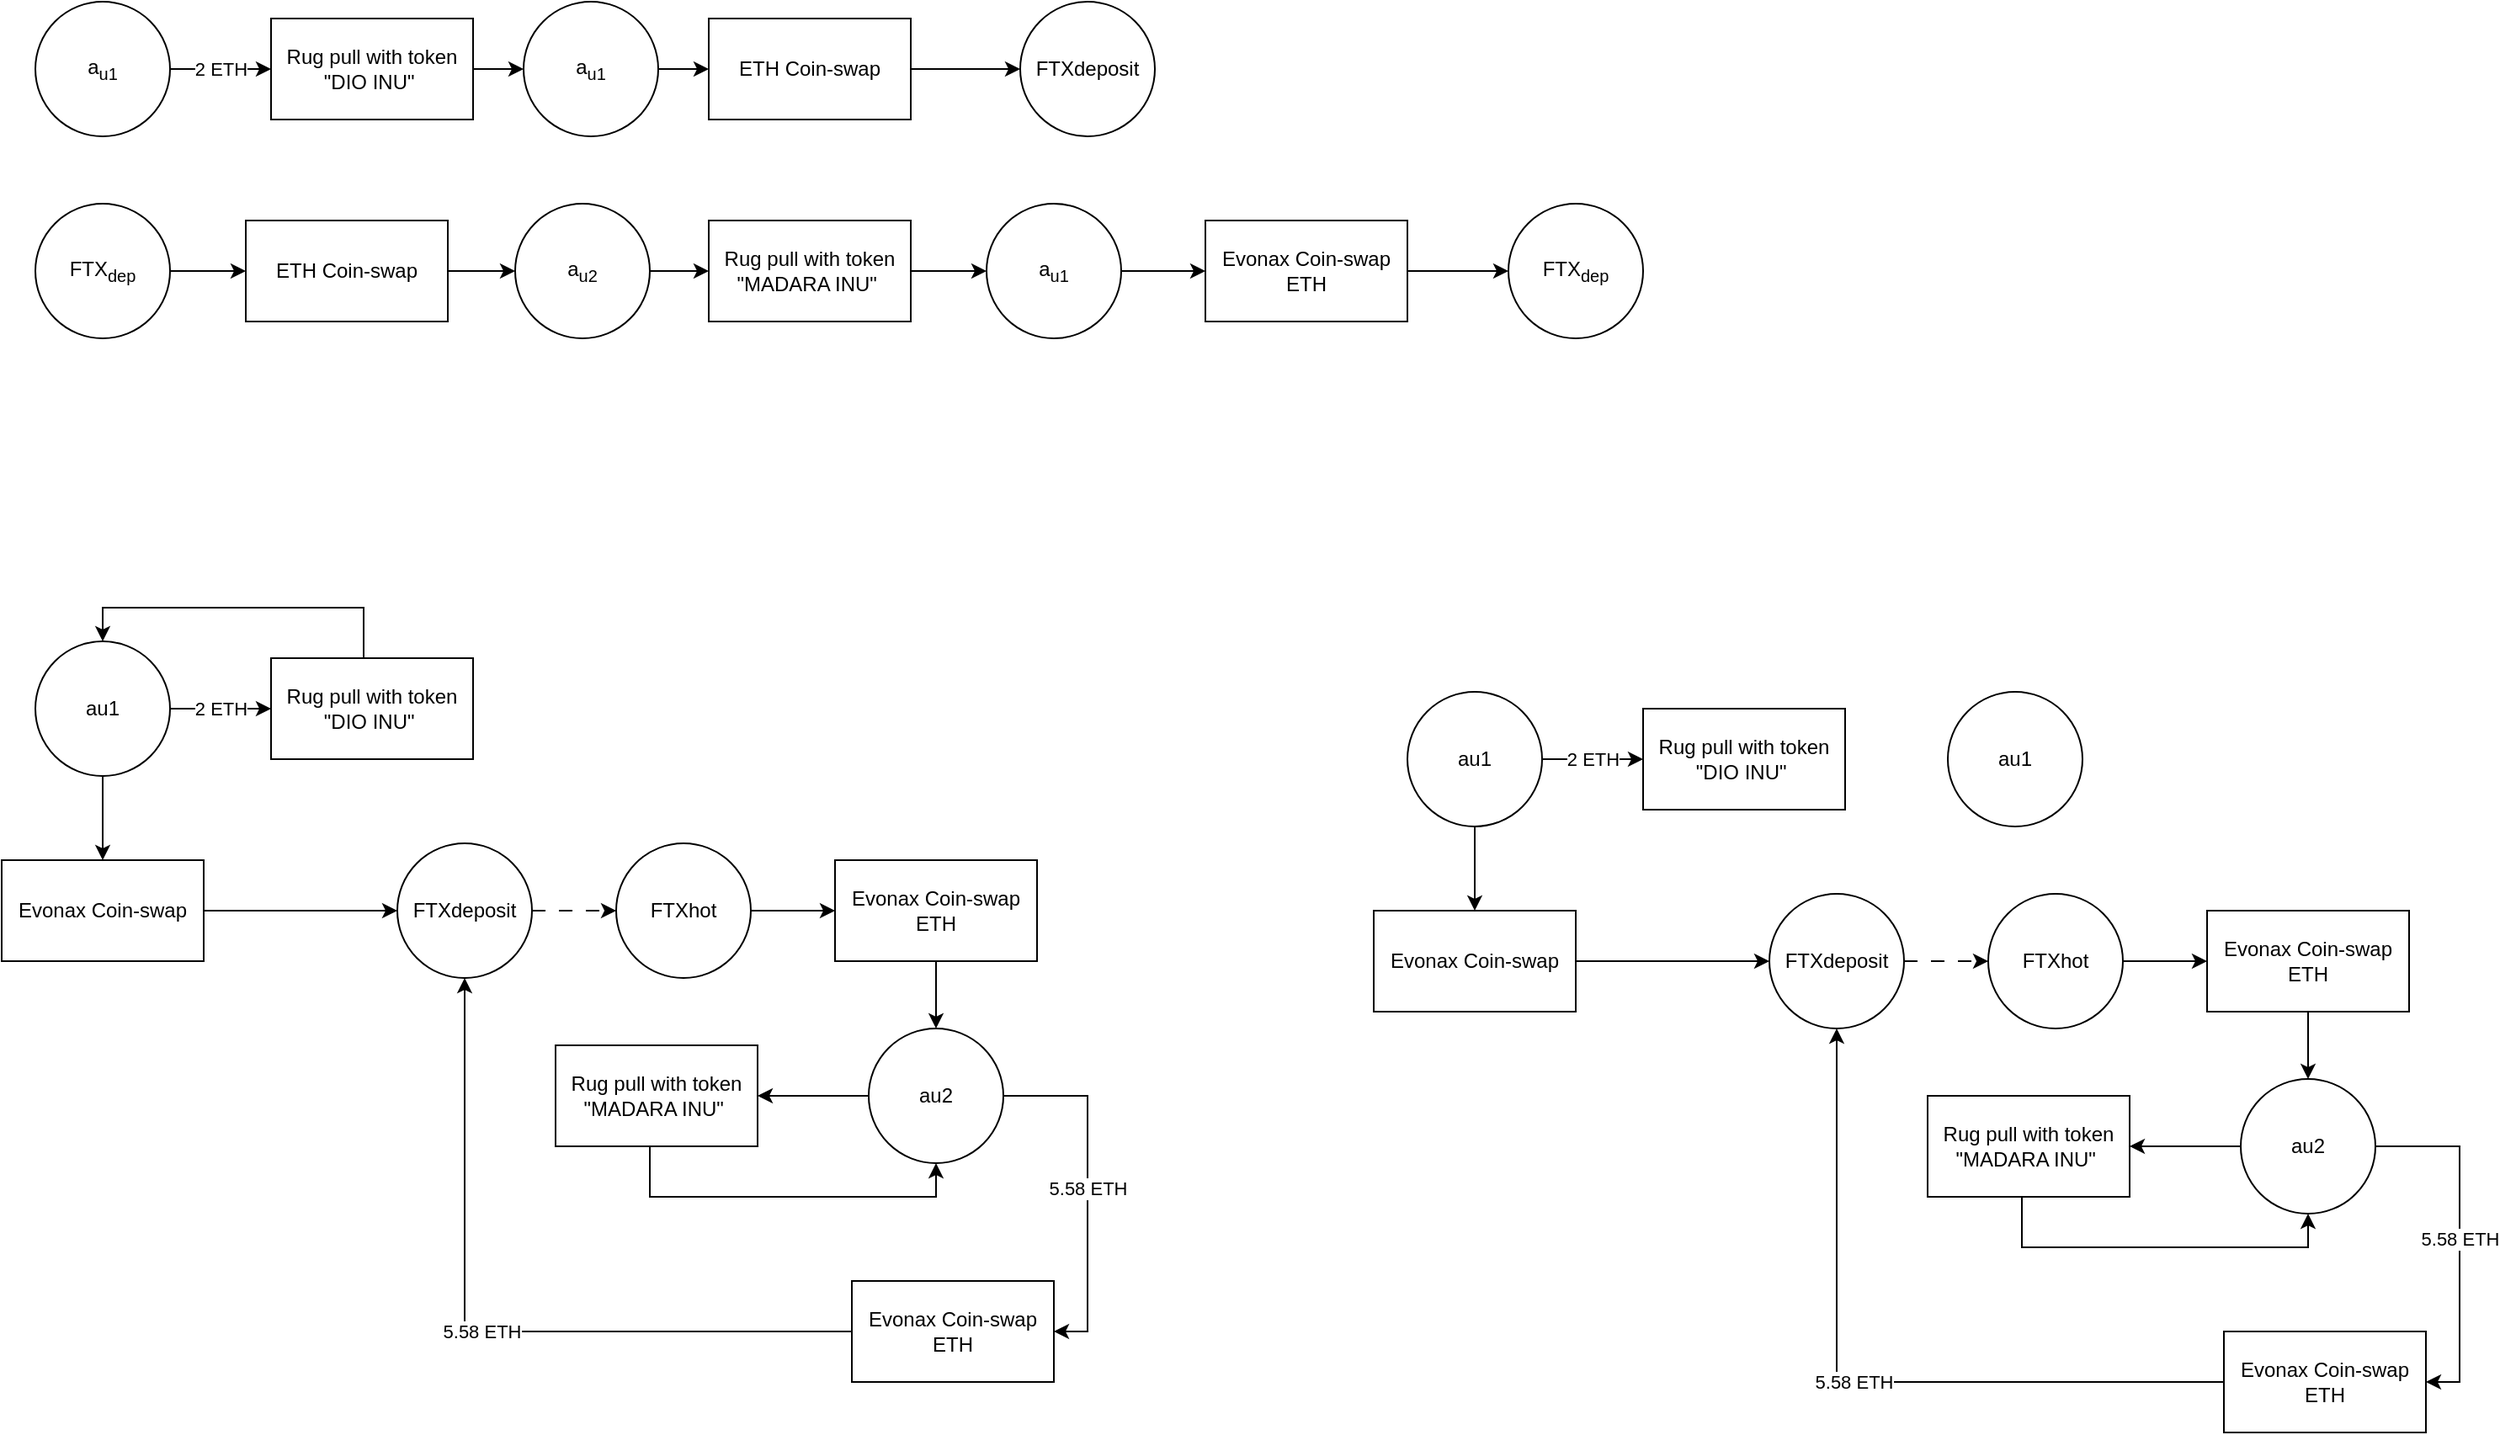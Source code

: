 <mxfile version="24.4.8" type="github">
  <diagram name="Seite-1" id="W82PlnvRWBCRj4MligmQ">
    <mxGraphModel dx="1534" dy="844" grid="1" gridSize="10" guides="1" tooltips="1" connect="1" arrows="1" fold="1" page="1" pageScale="1" pageWidth="827" pageHeight="1169" math="0" shadow="0">
      <root>
        <mxCell id="0" />
        <mxCell id="1" parent="0" />
        <mxCell id="ZjJuexm5JRDCjWlvDGG2-36" value="2 ETH" style="edgeStyle=orthogonalEdgeStyle;rounded=0;orthogonalLoop=1;jettySize=auto;html=1;entryX=0;entryY=0.5;entryDx=0;entryDy=0;" parent="1" source="ZjJuexm5JRDCjWlvDGG2-35" target="ZjJuexm5JRDCjWlvDGG2-37" edge="1">
          <mxGeometry relative="1" as="geometry">
            <mxPoint x="285" y="180" as="targetPoint" />
          </mxGeometry>
        </mxCell>
        <mxCell id="ZjJuexm5JRDCjWlvDGG2-35" value="a&lt;sub&gt;u1&lt;/sub&gt;" style="ellipse;whiteSpace=wrap;html=1;aspect=fixed;" parent="1" vertex="1">
          <mxGeometry x="105" y="140" width="80" height="80" as="geometry" />
        </mxCell>
        <mxCell id="ZjJuexm5JRDCjWlvDGG2-53" style="edgeStyle=orthogonalEdgeStyle;rounded=0;orthogonalLoop=1;jettySize=auto;html=1;entryX=0;entryY=0.5;entryDx=0;entryDy=0;" parent="1" source="ZjJuexm5JRDCjWlvDGG2-37" target="ZjJuexm5JRDCjWlvDGG2-39" edge="1">
          <mxGeometry relative="1" as="geometry" />
        </mxCell>
        <mxCell id="ZjJuexm5JRDCjWlvDGG2-37" value="Rug pull with token &quot;DIO INU&quot;&amp;nbsp;" style="rounded=0;whiteSpace=wrap;html=1;" parent="1" vertex="1">
          <mxGeometry x="245" y="150" width="120" height="60" as="geometry" />
        </mxCell>
        <mxCell id="ZjJuexm5JRDCjWlvDGG2-44" style="edgeStyle=orthogonalEdgeStyle;rounded=0;orthogonalLoop=1;jettySize=auto;html=1;entryX=0;entryY=0.5;entryDx=0;entryDy=0;" parent="1" source="ZjJuexm5JRDCjWlvDGG2-39" target="ZjJuexm5JRDCjWlvDGG2-40" edge="1">
          <mxGeometry relative="1" as="geometry" />
        </mxCell>
        <mxCell id="ZjJuexm5JRDCjWlvDGG2-39" value="a&lt;sub&gt;u1&lt;/sub&gt;" style="ellipse;whiteSpace=wrap;html=1;aspect=fixed;" parent="1" vertex="1">
          <mxGeometry x="395" y="140" width="80" height="80" as="geometry" />
        </mxCell>
        <mxCell id="GaLtBS_WFOr5p7Ct3-l7-1" value="" style="edgeStyle=orthogonalEdgeStyle;rounded=0;orthogonalLoop=1;jettySize=auto;html=1;" edge="1" parent="1" source="ZjJuexm5JRDCjWlvDGG2-40" target="ZjJuexm5JRDCjWlvDGG2-43">
          <mxGeometry relative="1" as="geometry" />
        </mxCell>
        <mxCell id="ZjJuexm5JRDCjWlvDGG2-40" value="ETH Coin-swap" style="rounded=0;whiteSpace=wrap;html=1;" parent="1" vertex="1">
          <mxGeometry x="505" y="150" width="120" height="60" as="geometry" />
        </mxCell>
        <mxCell id="ZjJuexm5JRDCjWlvDGG2-43" value="FTXdeposit" style="ellipse;whiteSpace=wrap;html=1;aspect=fixed;" parent="1" vertex="1">
          <mxGeometry x="690" y="140" width="80" height="80" as="geometry" />
        </mxCell>
        <mxCell id="ZjJuexm5JRDCjWlvDGG2-47" style="edgeStyle=orthogonalEdgeStyle;rounded=0;orthogonalLoop=1;jettySize=auto;html=1;exitX=1;exitY=0.5;exitDx=0;exitDy=0;entryX=0;entryY=0.5;entryDx=0;entryDy=0;" parent="1" source="ZjJuexm5JRDCjWlvDGG2-45" target="ZjJuexm5JRDCjWlvDGG2-46" edge="1">
          <mxGeometry relative="1" as="geometry" />
        </mxCell>
        <mxCell id="ZjJuexm5JRDCjWlvDGG2-45" value="FTX&lt;sub&gt;dep&lt;/sub&gt;" style="ellipse;whiteSpace=wrap;html=1;aspect=fixed;" parent="1" vertex="1">
          <mxGeometry x="105" y="260" width="80" height="80" as="geometry" />
        </mxCell>
        <mxCell id="ZjJuexm5JRDCjWlvDGG2-49" style="edgeStyle=orthogonalEdgeStyle;rounded=0;orthogonalLoop=1;jettySize=auto;html=1;entryX=0;entryY=0.5;entryDx=0;entryDy=0;" parent="1" source="ZjJuexm5JRDCjWlvDGG2-46" target="ZjJuexm5JRDCjWlvDGG2-48" edge="1">
          <mxGeometry relative="1" as="geometry" />
        </mxCell>
        <mxCell id="ZjJuexm5JRDCjWlvDGG2-46" value="ETH Coin-swap" style="rounded=0;whiteSpace=wrap;html=1;" parent="1" vertex="1">
          <mxGeometry x="230" y="270" width="120" height="60" as="geometry" />
        </mxCell>
        <mxCell id="ZjJuexm5JRDCjWlvDGG2-54" style="edgeStyle=orthogonalEdgeStyle;rounded=0;orthogonalLoop=1;jettySize=auto;html=1;entryX=0;entryY=0.5;entryDx=0;entryDy=0;" parent="1" source="ZjJuexm5JRDCjWlvDGG2-48" target="ZjJuexm5JRDCjWlvDGG2-52" edge="1">
          <mxGeometry relative="1" as="geometry" />
        </mxCell>
        <mxCell id="ZjJuexm5JRDCjWlvDGG2-48" value="a&lt;sub&gt;u2&lt;/sub&gt;" style="ellipse;whiteSpace=wrap;html=1;aspect=fixed;" parent="1" vertex="1">
          <mxGeometry x="390" y="260" width="80" height="80" as="geometry" />
        </mxCell>
        <mxCell id="ZjJuexm5JRDCjWlvDGG2-58" style="edgeStyle=orthogonalEdgeStyle;rounded=0;orthogonalLoop=1;jettySize=auto;html=1;entryX=0;entryY=0.5;entryDx=0;entryDy=0;exitX=1;exitY=0.5;exitDx=0;exitDy=0;" parent="1" source="ZjJuexm5JRDCjWlvDGG2-55" target="ZjJuexm5JRDCjWlvDGG2-57" edge="1">
          <mxGeometry relative="1" as="geometry">
            <mxPoint x="852.5" y="300" as="sourcePoint" />
          </mxGeometry>
        </mxCell>
        <mxCell id="ZjJuexm5JRDCjWlvDGG2-56" style="edgeStyle=orthogonalEdgeStyle;rounded=0;orthogonalLoop=1;jettySize=auto;html=1;entryX=0;entryY=0.5;entryDx=0;entryDy=0;" parent="1" source="ZjJuexm5JRDCjWlvDGG2-52" target="ZjJuexm5JRDCjWlvDGG2-55" edge="1">
          <mxGeometry relative="1" as="geometry" />
        </mxCell>
        <mxCell id="ZjJuexm5JRDCjWlvDGG2-52" value="Rug pull with token &quot;MADARA INU&quot;&amp;nbsp;" style="rounded=0;whiteSpace=wrap;html=1;" parent="1" vertex="1">
          <mxGeometry x="505" y="270" width="120" height="60" as="geometry" />
        </mxCell>
        <mxCell id="ZjJuexm5JRDCjWlvDGG2-55" value="a&lt;sub&gt;u1&lt;/sub&gt;" style="ellipse;whiteSpace=wrap;html=1;aspect=fixed;" parent="1" vertex="1">
          <mxGeometry x="670" y="260" width="80" height="80" as="geometry" />
        </mxCell>
        <mxCell id="ZjJuexm5JRDCjWlvDGG2-61" style="edgeStyle=orthogonalEdgeStyle;rounded=0;orthogonalLoop=1;jettySize=auto;html=1;entryX=0;entryY=0.5;entryDx=0;entryDy=0;" parent="1" source="ZjJuexm5JRDCjWlvDGG2-57" target="ZjJuexm5JRDCjWlvDGG2-60" edge="1">
          <mxGeometry relative="1" as="geometry" />
        </mxCell>
        <mxCell id="ZjJuexm5JRDCjWlvDGG2-57" value="Evonax Coin-swap&lt;div&gt;ETH&lt;/div&gt;" style="rounded=0;whiteSpace=wrap;html=1;" parent="1" vertex="1">
          <mxGeometry x="800" y="270" width="120" height="60" as="geometry" />
        </mxCell>
        <mxCell id="ZjJuexm5JRDCjWlvDGG2-60" value="FTX&lt;sub&gt;dep&lt;/sub&gt;" style="ellipse;whiteSpace=wrap;html=1;aspect=fixed;" parent="1" vertex="1">
          <mxGeometry x="980" y="260" width="80" height="80" as="geometry" />
        </mxCell>
        <mxCell id="ZjJuexm5JRDCjWlvDGG2-64" value="2 ETH" style="edgeStyle=orthogonalEdgeStyle;rounded=0;orthogonalLoop=1;jettySize=auto;html=1;entryX=0;entryY=0.5;entryDx=0;entryDy=0;" parent="1" source="ZjJuexm5JRDCjWlvDGG2-65" target="ZjJuexm5JRDCjWlvDGG2-67" edge="1">
          <mxGeometry relative="1" as="geometry">
            <mxPoint x="285" y="560" as="targetPoint" />
          </mxGeometry>
        </mxCell>
        <mxCell id="ZjJuexm5JRDCjWlvDGG2-88" value="" style="edgeStyle=orthogonalEdgeStyle;rounded=0;orthogonalLoop=1;jettySize=auto;html=1;" parent="1" source="ZjJuexm5JRDCjWlvDGG2-65" target="ZjJuexm5JRDCjWlvDGG2-71" edge="1">
          <mxGeometry relative="1" as="geometry" />
        </mxCell>
        <mxCell id="ZjJuexm5JRDCjWlvDGG2-65" value="au1" style="ellipse;whiteSpace=wrap;html=1;aspect=fixed;" parent="1" vertex="1">
          <mxGeometry x="105" y="520" width="80" height="80" as="geometry" />
        </mxCell>
        <mxCell id="ZjJuexm5JRDCjWlvDGG2-87" style="edgeStyle=orthogonalEdgeStyle;rounded=0;orthogonalLoop=1;jettySize=auto;html=1;entryX=0.5;entryY=0;entryDx=0;entryDy=0;" parent="1" source="ZjJuexm5JRDCjWlvDGG2-67" target="ZjJuexm5JRDCjWlvDGG2-65" edge="1">
          <mxGeometry relative="1" as="geometry">
            <Array as="points">
              <mxPoint x="300" y="500" />
              <mxPoint x="145" y="500" />
            </Array>
          </mxGeometry>
        </mxCell>
        <mxCell id="ZjJuexm5JRDCjWlvDGG2-67" value="Rug pull with token &quot;DIO INU&quot;&amp;nbsp;" style="rounded=0;whiteSpace=wrap;html=1;" parent="1" vertex="1">
          <mxGeometry x="245" y="530" width="120" height="60" as="geometry" />
        </mxCell>
        <mxCell id="ZjJuexm5JRDCjWlvDGG2-89" style="edgeStyle=orthogonalEdgeStyle;rounded=0;orthogonalLoop=1;jettySize=auto;html=1;entryX=0;entryY=0.5;entryDx=0;entryDy=0;" parent="1" source="ZjJuexm5JRDCjWlvDGG2-71" target="ZjJuexm5JRDCjWlvDGG2-72" edge="1">
          <mxGeometry relative="1" as="geometry" />
        </mxCell>
        <mxCell id="ZjJuexm5JRDCjWlvDGG2-71" value="Evonax Coin-swap" style="rounded=0;whiteSpace=wrap;html=1;" parent="1" vertex="1">
          <mxGeometry x="85" y="650" width="120" height="60" as="geometry" />
        </mxCell>
        <mxCell id="ZjJuexm5JRDCjWlvDGG2-95" style="edgeStyle=orthogonalEdgeStyle;rounded=0;orthogonalLoop=1;jettySize=auto;html=1;entryX=0;entryY=0.5;entryDx=0;entryDy=0;dashed=1;dashPattern=8 8;" parent="1" source="ZjJuexm5JRDCjWlvDGG2-72" target="ZjJuexm5JRDCjWlvDGG2-74" edge="1">
          <mxGeometry relative="1" as="geometry" />
        </mxCell>
        <mxCell id="ZjJuexm5JRDCjWlvDGG2-72" value="FTXdeposit" style="ellipse;whiteSpace=wrap;html=1;aspect=fixed;" parent="1" vertex="1">
          <mxGeometry x="320" y="640" width="80" height="80" as="geometry" />
        </mxCell>
        <mxCell id="ZjJuexm5JRDCjWlvDGG2-73" style="edgeStyle=orthogonalEdgeStyle;rounded=0;orthogonalLoop=1;jettySize=auto;html=1;exitX=1;exitY=0.5;exitDx=0;exitDy=0;entryX=0;entryY=0.5;entryDx=0;entryDy=0;" parent="1" source="ZjJuexm5JRDCjWlvDGG2-74" target="ZjJuexm5JRDCjWlvDGG2-76" edge="1">
          <mxGeometry relative="1" as="geometry" />
        </mxCell>
        <mxCell id="ZjJuexm5JRDCjWlvDGG2-74" value="FTXhot" style="ellipse;whiteSpace=wrap;html=1;aspect=fixed;" parent="1" vertex="1">
          <mxGeometry x="450" y="640" width="80" height="80" as="geometry" />
        </mxCell>
        <mxCell id="ZjJuexm5JRDCjWlvDGG2-90" style="edgeStyle=orthogonalEdgeStyle;rounded=0;orthogonalLoop=1;jettySize=auto;html=1;entryX=0.5;entryY=0;entryDx=0;entryDy=0;" parent="1" source="ZjJuexm5JRDCjWlvDGG2-76" target="ZjJuexm5JRDCjWlvDGG2-78" edge="1">
          <mxGeometry relative="1" as="geometry" />
        </mxCell>
        <mxCell id="ZjJuexm5JRDCjWlvDGG2-76" value="Evonax Coin-swap&lt;div&gt;ETH&lt;/div&gt;" style="rounded=0;whiteSpace=wrap;html=1;" parent="1" vertex="1">
          <mxGeometry x="580" y="650" width="120" height="60" as="geometry" />
        </mxCell>
        <mxCell id="ZjJuexm5JRDCjWlvDGG2-91" style="edgeStyle=orthogonalEdgeStyle;rounded=0;orthogonalLoop=1;jettySize=auto;html=1;" parent="1" source="ZjJuexm5JRDCjWlvDGG2-78" target="ZjJuexm5JRDCjWlvDGG2-82" edge="1">
          <mxGeometry relative="1" as="geometry" />
        </mxCell>
        <mxCell id="ZjJuexm5JRDCjWlvDGG2-93" value="&lt;span style=&quot;color: rgb(0, 0, 0); font-family: Helvetica; font-size: 11px; font-style: normal; font-variant-ligatures: normal; font-variant-caps: normal; font-weight: 400; letter-spacing: normal; orphans: 2; text-align: center; text-indent: 0px; text-transform: none; widows: 2; word-spacing: 0px; -webkit-text-stroke-width: 0px; white-space: nowrap; background-color: rgb(255, 255, 255); text-decoration-thickness: initial; text-decoration-style: initial; text-decoration-color: initial; display: inline !important; float: none;&quot;&gt;5.58 ETH&lt;/span&gt;" style="edgeStyle=orthogonalEdgeStyle;rounded=0;orthogonalLoop=1;jettySize=auto;html=1;entryX=1;entryY=0.5;entryDx=0;entryDy=0;exitX=1;exitY=0.5;exitDx=0;exitDy=0;" parent="1" source="ZjJuexm5JRDCjWlvDGG2-78" target="ZjJuexm5JRDCjWlvDGG2-85" edge="1">
          <mxGeometry relative="1" as="geometry">
            <mxPoint x="750" y="950.0" as="targetPoint" />
          </mxGeometry>
        </mxCell>
        <mxCell id="ZjJuexm5JRDCjWlvDGG2-78" value="au2" style="ellipse;whiteSpace=wrap;html=1;aspect=fixed;" parent="1" vertex="1">
          <mxGeometry x="600" y="750" width="80" height="80" as="geometry" />
        </mxCell>
        <mxCell id="ZjJuexm5JRDCjWlvDGG2-92" style="edgeStyle=orthogonalEdgeStyle;rounded=0;orthogonalLoop=1;jettySize=auto;html=1;entryX=0.5;entryY=1;entryDx=0;entryDy=0;" parent="1" source="ZjJuexm5JRDCjWlvDGG2-82" target="ZjJuexm5JRDCjWlvDGG2-78" edge="1">
          <mxGeometry relative="1" as="geometry">
            <mxPoint x="474.0" y="890.0" as="targetPoint" />
            <Array as="points">
              <mxPoint x="470" y="850" />
              <mxPoint x="640" y="850" />
            </Array>
          </mxGeometry>
        </mxCell>
        <mxCell id="ZjJuexm5JRDCjWlvDGG2-82" value="Rug pull with token &quot;MADARA INU&quot;&amp;nbsp;" style="rounded=0;whiteSpace=wrap;html=1;" parent="1" vertex="1">
          <mxGeometry x="414" y="760" width="120" height="60" as="geometry" />
        </mxCell>
        <mxCell id="ZjJuexm5JRDCjWlvDGG2-94" value="&lt;span style=&quot;color: rgb(0, 0, 0); font-family: Helvetica; font-size: 11px; font-style: normal; font-variant-ligatures: normal; font-variant-caps: normal; font-weight: 400; letter-spacing: normal; orphans: 2; text-align: center; text-indent: 0px; text-transform: none; widows: 2; word-spacing: 0px; -webkit-text-stroke-width: 0px; white-space: nowrap; background-color: rgb(255, 255, 255); text-decoration-thickness: initial; text-decoration-style: initial; text-decoration-color: initial; display: inline !important; float: none;&quot;&gt;5.58 ETH&lt;/span&gt;" style="edgeStyle=orthogonalEdgeStyle;rounded=0;orthogonalLoop=1;jettySize=auto;html=1;entryX=0.5;entryY=1;entryDx=0;entryDy=0;" parent="1" source="ZjJuexm5JRDCjWlvDGG2-85" target="ZjJuexm5JRDCjWlvDGG2-72" edge="1">
          <mxGeometry relative="1" as="geometry" />
        </mxCell>
        <mxCell id="ZjJuexm5JRDCjWlvDGG2-85" value="Evonax Coin-swap&lt;div&gt;ETH&lt;/div&gt;" style="rounded=0;whiteSpace=wrap;html=1;" parent="1" vertex="1">
          <mxGeometry x="590" y="900" width="120" height="60" as="geometry" />
        </mxCell>
        <mxCell id="o3WEUzkVEZmSLn_VWQB0-1" value="2 ETH" style="edgeStyle=orthogonalEdgeStyle;rounded=0;orthogonalLoop=1;jettySize=auto;html=1;entryX=0;entryY=0.5;entryDx=0;entryDy=0;" parent="1" source="o3WEUzkVEZmSLn_VWQB0-3" target="o3WEUzkVEZmSLn_VWQB0-5" edge="1">
          <mxGeometry relative="1" as="geometry">
            <mxPoint x="1100" y="590" as="targetPoint" />
          </mxGeometry>
        </mxCell>
        <mxCell id="o3WEUzkVEZmSLn_VWQB0-2" value="" style="edgeStyle=orthogonalEdgeStyle;rounded=0;orthogonalLoop=1;jettySize=auto;html=1;" parent="1" source="o3WEUzkVEZmSLn_VWQB0-3" target="o3WEUzkVEZmSLn_VWQB0-7" edge="1">
          <mxGeometry relative="1" as="geometry" />
        </mxCell>
        <mxCell id="o3WEUzkVEZmSLn_VWQB0-3" value="au1" style="ellipse;whiteSpace=wrap;html=1;aspect=fixed;" parent="1" vertex="1">
          <mxGeometry x="920" y="550" width="80" height="80" as="geometry" />
        </mxCell>
        <mxCell id="o3WEUzkVEZmSLn_VWQB0-5" value="Rug pull with token &quot;DIO INU&quot;&amp;nbsp;" style="rounded=0;whiteSpace=wrap;html=1;" parent="1" vertex="1">
          <mxGeometry x="1060" y="560" width="120" height="60" as="geometry" />
        </mxCell>
        <mxCell id="o3WEUzkVEZmSLn_VWQB0-6" style="edgeStyle=orthogonalEdgeStyle;rounded=0;orthogonalLoop=1;jettySize=auto;html=1;entryX=0;entryY=0.5;entryDx=0;entryDy=0;" parent="1" source="o3WEUzkVEZmSLn_VWQB0-7" target="o3WEUzkVEZmSLn_VWQB0-9" edge="1">
          <mxGeometry relative="1" as="geometry" />
        </mxCell>
        <mxCell id="o3WEUzkVEZmSLn_VWQB0-7" value="Evonax Coin-swap" style="rounded=0;whiteSpace=wrap;html=1;" parent="1" vertex="1">
          <mxGeometry x="900" y="680" width="120" height="60" as="geometry" />
        </mxCell>
        <mxCell id="o3WEUzkVEZmSLn_VWQB0-8" style="edgeStyle=orthogonalEdgeStyle;rounded=0;orthogonalLoop=1;jettySize=auto;html=1;entryX=0;entryY=0.5;entryDx=0;entryDy=0;dashed=1;dashPattern=8 8;" parent="1" source="o3WEUzkVEZmSLn_VWQB0-9" target="o3WEUzkVEZmSLn_VWQB0-11" edge="1">
          <mxGeometry relative="1" as="geometry" />
        </mxCell>
        <mxCell id="o3WEUzkVEZmSLn_VWQB0-9" value="FTXdeposit" style="ellipse;whiteSpace=wrap;html=1;aspect=fixed;" parent="1" vertex="1">
          <mxGeometry x="1135" y="670" width="80" height="80" as="geometry" />
        </mxCell>
        <mxCell id="o3WEUzkVEZmSLn_VWQB0-10" style="edgeStyle=orthogonalEdgeStyle;rounded=0;orthogonalLoop=1;jettySize=auto;html=1;exitX=1;exitY=0.5;exitDx=0;exitDy=0;entryX=0;entryY=0.5;entryDx=0;entryDy=0;" parent="1" source="o3WEUzkVEZmSLn_VWQB0-11" target="o3WEUzkVEZmSLn_VWQB0-13" edge="1">
          <mxGeometry relative="1" as="geometry" />
        </mxCell>
        <mxCell id="o3WEUzkVEZmSLn_VWQB0-11" value="FTXhot" style="ellipse;whiteSpace=wrap;html=1;aspect=fixed;" parent="1" vertex="1">
          <mxGeometry x="1265" y="670" width="80" height="80" as="geometry" />
        </mxCell>
        <mxCell id="o3WEUzkVEZmSLn_VWQB0-12" style="edgeStyle=orthogonalEdgeStyle;rounded=0;orthogonalLoop=1;jettySize=auto;html=1;entryX=0.5;entryY=0;entryDx=0;entryDy=0;" parent="1" source="o3WEUzkVEZmSLn_VWQB0-13" target="o3WEUzkVEZmSLn_VWQB0-16" edge="1">
          <mxGeometry relative="1" as="geometry" />
        </mxCell>
        <mxCell id="o3WEUzkVEZmSLn_VWQB0-13" value="Evonax Coin-swap&lt;div&gt;ETH&lt;/div&gt;" style="rounded=0;whiteSpace=wrap;html=1;" parent="1" vertex="1">
          <mxGeometry x="1395" y="680" width="120" height="60" as="geometry" />
        </mxCell>
        <mxCell id="o3WEUzkVEZmSLn_VWQB0-14" style="edgeStyle=orthogonalEdgeStyle;rounded=0;orthogonalLoop=1;jettySize=auto;html=1;" parent="1" source="o3WEUzkVEZmSLn_VWQB0-16" target="o3WEUzkVEZmSLn_VWQB0-18" edge="1">
          <mxGeometry relative="1" as="geometry" />
        </mxCell>
        <mxCell id="o3WEUzkVEZmSLn_VWQB0-15" value="&lt;span style=&quot;color: rgb(0, 0, 0); font-family: Helvetica; font-size: 11px; font-style: normal; font-variant-ligatures: normal; font-variant-caps: normal; font-weight: 400; letter-spacing: normal; orphans: 2; text-align: center; text-indent: 0px; text-transform: none; widows: 2; word-spacing: 0px; -webkit-text-stroke-width: 0px; white-space: nowrap; background-color: rgb(255, 255, 255); text-decoration-thickness: initial; text-decoration-style: initial; text-decoration-color: initial; display: inline !important; float: none;&quot;&gt;5.58 ETH&lt;/span&gt;" style="edgeStyle=orthogonalEdgeStyle;rounded=0;orthogonalLoop=1;jettySize=auto;html=1;entryX=1;entryY=0.5;entryDx=0;entryDy=0;exitX=1;exitY=0.5;exitDx=0;exitDy=0;" parent="1" source="o3WEUzkVEZmSLn_VWQB0-16" target="o3WEUzkVEZmSLn_VWQB0-20" edge="1">
          <mxGeometry relative="1" as="geometry">
            <mxPoint x="1565" y="980.0" as="targetPoint" />
          </mxGeometry>
        </mxCell>
        <mxCell id="o3WEUzkVEZmSLn_VWQB0-16" value="au2" style="ellipse;whiteSpace=wrap;html=1;aspect=fixed;" parent="1" vertex="1">
          <mxGeometry x="1415" y="780" width="80" height="80" as="geometry" />
        </mxCell>
        <mxCell id="o3WEUzkVEZmSLn_VWQB0-17" style="edgeStyle=orthogonalEdgeStyle;rounded=0;orthogonalLoop=1;jettySize=auto;html=1;entryX=0.5;entryY=1;entryDx=0;entryDy=0;" parent="1" source="o3WEUzkVEZmSLn_VWQB0-18" target="o3WEUzkVEZmSLn_VWQB0-16" edge="1">
          <mxGeometry relative="1" as="geometry">
            <mxPoint x="1289.0" y="920.0" as="targetPoint" />
            <Array as="points">
              <mxPoint x="1285" y="880" />
              <mxPoint x="1455" y="880" />
            </Array>
          </mxGeometry>
        </mxCell>
        <mxCell id="o3WEUzkVEZmSLn_VWQB0-18" value="Rug pull with token &quot;MADARA INU&quot;&amp;nbsp;" style="rounded=0;whiteSpace=wrap;html=1;" parent="1" vertex="1">
          <mxGeometry x="1229" y="790" width="120" height="60" as="geometry" />
        </mxCell>
        <mxCell id="o3WEUzkVEZmSLn_VWQB0-19" value="&lt;span style=&quot;color: rgb(0, 0, 0); font-family: Helvetica; font-size: 11px; font-style: normal; font-variant-ligatures: normal; font-variant-caps: normal; font-weight: 400; letter-spacing: normal; orphans: 2; text-align: center; text-indent: 0px; text-transform: none; widows: 2; word-spacing: 0px; -webkit-text-stroke-width: 0px; white-space: nowrap; background-color: rgb(255, 255, 255); text-decoration-thickness: initial; text-decoration-style: initial; text-decoration-color: initial; display: inline !important; float: none;&quot;&gt;5.58 ETH&lt;/span&gt;" style="edgeStyle=orthogonalEdgeStyle;rounded=0;orthogonalLoop=1;jettySize=auto;html=1;entryX=0.5;entryY=1;entryDx=0;entryDy=0;" parent="1" source="o3WEUzkVEZmSLn_VWQB0-20" target="o3WEUzkVEZmSLn_VWQB0-9" edge="1">
          <mxGeometry relative="1" as="geometry" />
        </mxCell>
        <mxCell id="o3WEUzkVEZmSLn_VWQB0-20" value="Evonax Coin-swap&lt;div&gt;ETH&lt;/div&gt;" style="rounded=0;whiteSpace=wrap;html=1;" parent="1" vertex="1">
          <mxGeometry x="1405" y="930" width="120" height="60" as="geometry" />
        </mxCell>
        <mxCell id="o3WEUzkVEZmSLn_VWQB0-21" value="au1" style="ellipse;whiteSpace=wrap;html=1;aspect=fixed;" parent="1" vertex="1">
          <mxGeometry x="1241" y="550" width="80" height="80" as="geometry" />
        </mxCell>
      </root>
    </mxGraphModel>
  </diagram>
</mxfile>
